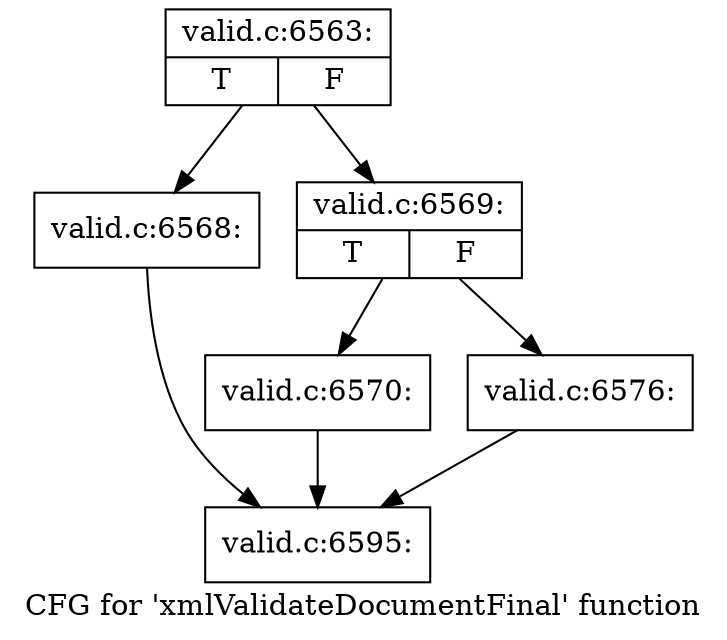 digraph "CFG for 'xmlValidateDocumentFinal' function" {
	label="CFG for 'xmlValidateDocumentFinal' function";

	Node0x51d45b0 [shape=record,label="{valid.c:6563:|{<s0>T|<s1>F}}"];
	Node0x51d45b0 -> Node0x51d5460;
	Node0x51d45b0 -> Node0x51d54b0;
	Node0x51d5460 [shape=record,label="{valid.c:6568:}"];
	Node0x51d5460 -> Node0x51c3320;
	Node0x51d54b0 [shape=record,label="{valid.c:6569:|{<s0>T|<s1>F}}"];
	Node0x51d54b0 -> Node0x51d5940;
	Node0x51d54b0 -> Node0x51d5990;
	Node0x51d5940 [shape=record,label="{valid.c:6570:}"];
	Node0x51d5940 -> Node0x51c3320;
	Node0x51d5990 [shape=record,label="{valid.c:6576:}"];
	Node0x51d5990 -> Node0x51c3320;
	Node0x51c3320 [shape=record,label="{valid.c:6595:}"];
}
